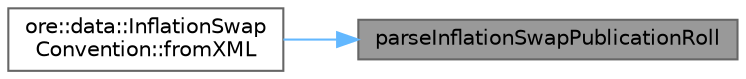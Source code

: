 digraph "parseInflationSwapPublicationRoll"
{
 // INTERACTIVE_SVG=YES
 // LATEX_PDF_SIZE
  bgcolor="transparent";
  edge [fontname=Helvetica,fontsize=10,labelfontname=Helvetica,labelfontsize=10];
  node [fontname=Helvetica,fontsize=10,shape=box,height=0.2,width=0.4];
  rankdir="RL";
  Node1 [label="parseInflationSwapPublicationRoll",height=0.2,width=0.4,color="gray40", fillcolor="grey60", style="filled", fontcolor="black",tooltip="Convert text to InflationSwapConvention::PublicationRoll."];
  Node1 -> Node2 [dir="back",color="steelblue1",style="solid"];
  Node2 [label="ore::data::InflationSwap\lConvention::fromXML",height=0.2,width=0.4,color="grey40", fillcolor="white", style="filled",URL="$classore_1_1data_1_1_inflation_swap_convention.html#a7741ae0fc924943de5bfe02928262eb7",tooltip=" "];
}
